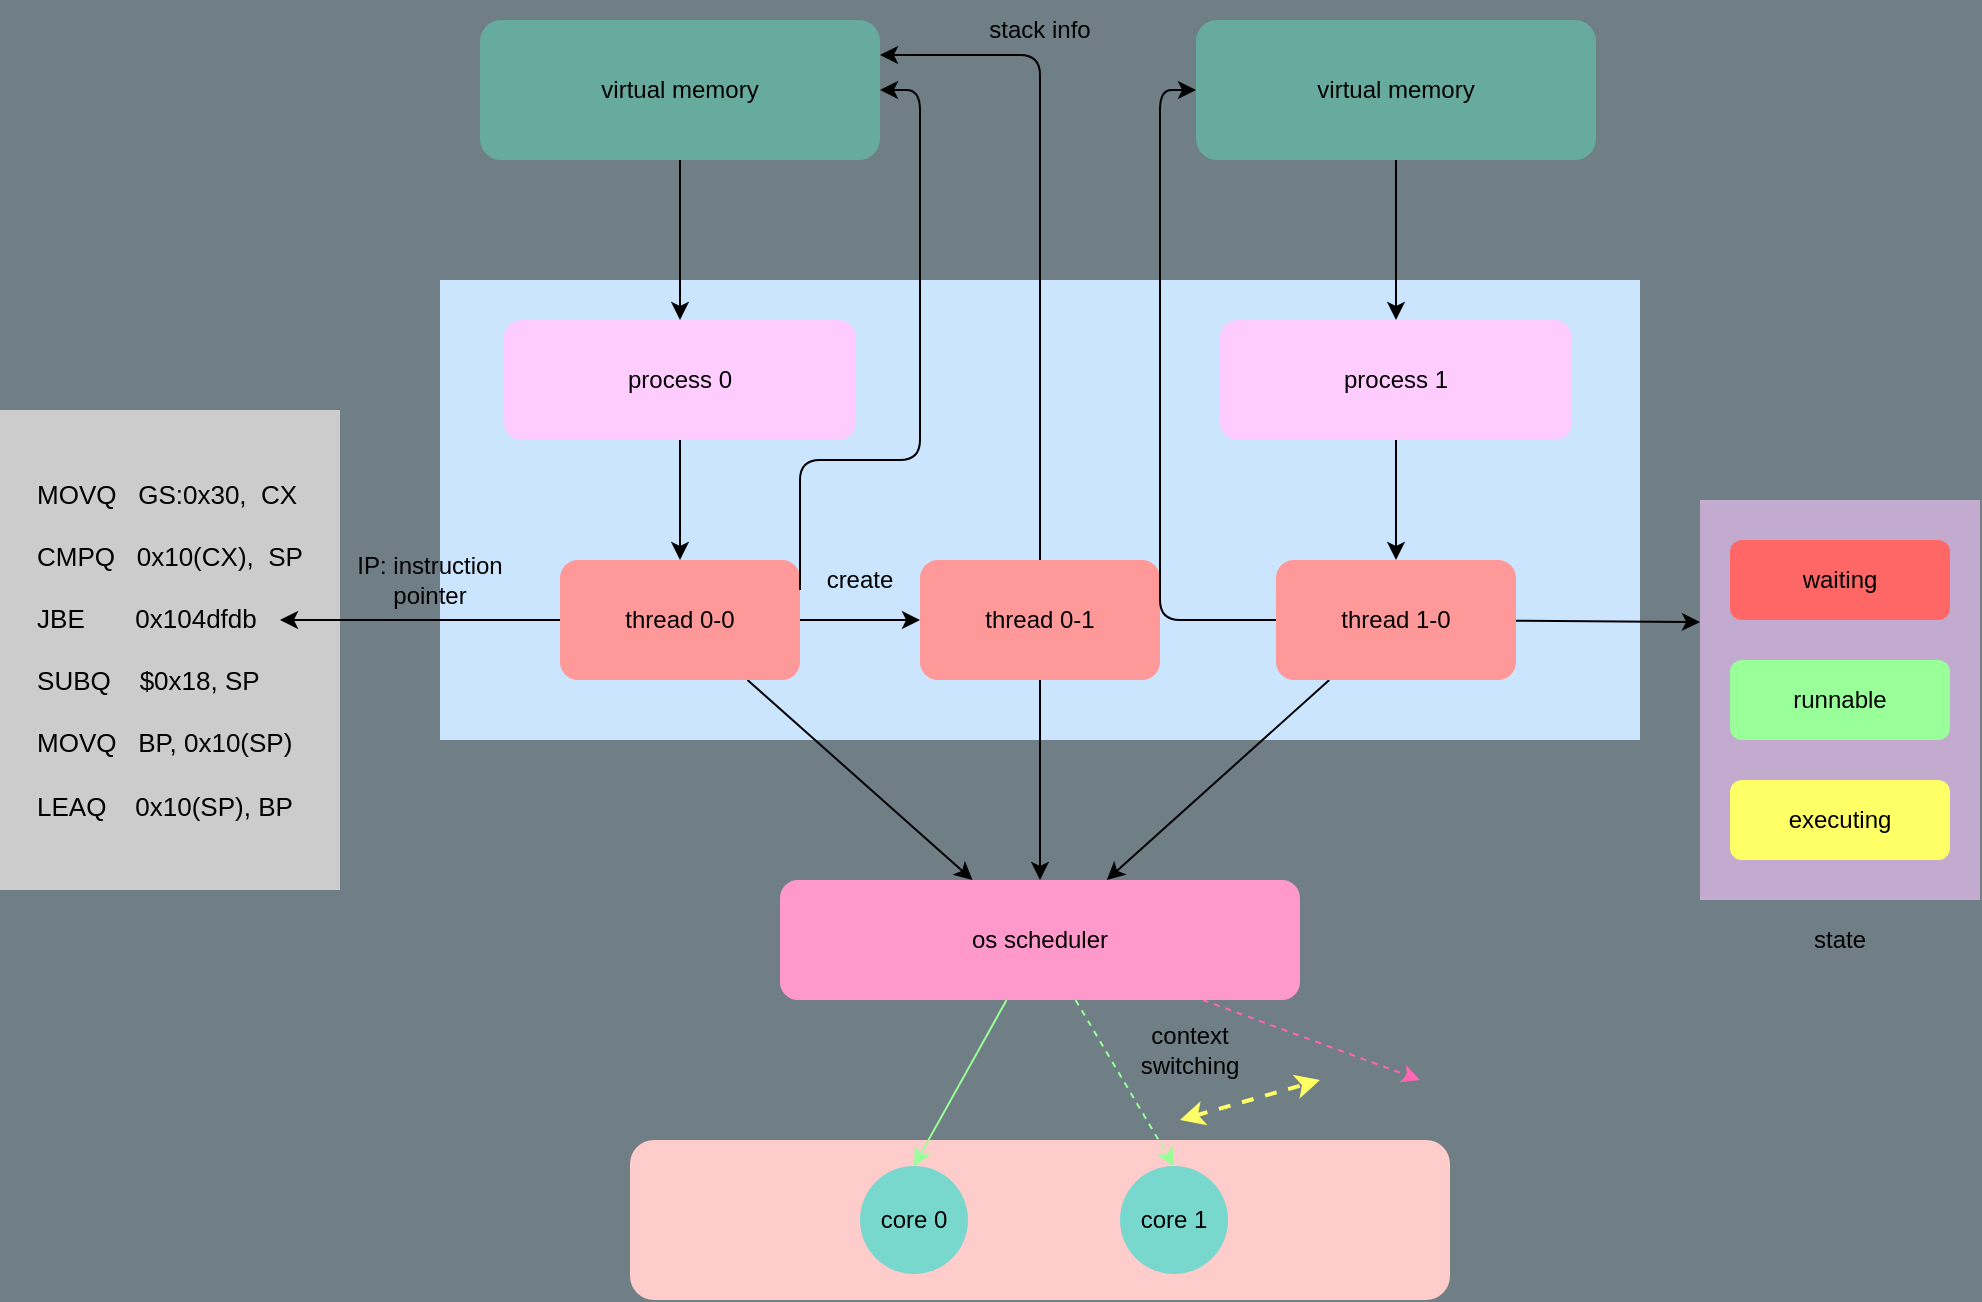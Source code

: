 <mxfile version="13.1.14" type="device"><diagram id="VSArOQDPkqbNzoKQu4Cz" name="第 1 页"><mxGraphModel dx="1951" dy="573" grid="1" gridSize="10" guides="1" tooltips="1" connect="1" arrows="1" fold="1" page="1" pageScale="1" pageWidth="1169" pageHeight="827" background="#707E86" math="0" shadow="0"><root><mxCell id="0"/><mxCell id="1" parent="0"/><mxCell id="eAwTyqdy4qIgQUQSG2y4-43" value="" style="rounded=0;whiteSpace=wrap;html=1;fillColor=#C3ABD0;gradientColor=none;strokeColor=none;" vertex="1" parent="1"><mxGeometry x="790" y="250" width="140" height="200" as="geometry"/></mxCell><mxCell id="eAwTyqdy4qIgQUQSG2y4-22" value="" style="rounded=0;whiteSpace=wrap;html=1;fillColor=#CCE5FF;gradientColor=none;strokeColor=none;" vertex="1" parent="1"><mxGeometry x="160" y="140" width="600" height="230" as="geometry"/></mxCell><mxCell id="eAwTyqdy4qIgQUQSG2y4-1" value="" style="rounded=1;whiteSpace=wrap;html=1;fillColor=#FFCCCC;strokeColor=none;" vertex="1" parent="1"><mxGeometry x="255" y="570" width="410" height="80" as="geometry"/></mxCell><mxCell id="eAwTyqdy4qIgQUQSG2y4-2" value="core 0" style="ellipse;whiteSpace=wrap;html=1;aspect=fixed;fillColor=#79D8CE;gradientColor=none;strokeColor=none;" vertex="1" parent="1"><mxGeometry x="370" y="583" width="54" height="54" as="geometry"/></mxCell><mxCell id="eAwTyqdy4qIgQUQSG2y4-3" value="core 1" style="ellipse;whiteSpace=wrap;html=1;aspect=fixed;fillColor=#79D8CE;gradientColor=none;strokeColor=none;" vertex="1" parent="1"><mxGeometry x="500" y="583" width="54" height="54" as="geometry"/></mxCell><mxCell id="eAwTyqdy4qIgQUQSG2y4-16" style="edgeStyle=orthogonalEdgeStyle;rounded=0;orthogonalLoop=1;jettySize=auto;html=1;exitX=1;exitY=0.5;exitDx=0;exitDy=0;entryX=0;entryY=0.5;entryDx=0;entryDy=0;" edge="1" parent="1" source="eAwTyqdy4qIgQUQSG2y4-7" target="eAwTyqdy4qIgQUQSG2y4-14"><mxGeometry relative="1" as="geometry"/></mxCell><mxCell id="eAwTyqdy4qIgQUQSG2y4-37" style="rounded=1;orthogonalLoop=1;jettySize=auto;html=1;" edge="1" parent="1" source="eAwTyqdy4qIgQUQSG2y4-7" target="eAwTyqdy4qIgQUQSG2y4-21"><mxGeometry relative="1" as="geometry"/></mxCell><mxCell id="eAwTyqdy4qIgQUQSG2y4-7" value="thread 0-0" style="rounded=1;whiteSpace=wrap;html=1;fillColor=#FF9999;gradientColor=none;strokeColor=none;" vertex="1" parent="1"><mxGeometry x="220" y="280" width="120" height="60" as="geometry"/></mxCell><mxCell id="eAwTyqdy4qIgQUQSG2y4-9" value="&lt;p style=&quot;line-height: 230%&quot;&gt;&lt;/p&gt;&lt;div style=&quot;text-align: left ; font-size: 13px&quot;&gt;&lt;font style=&quot;font-size: 13px&quot;&gt;MOVQ&amp;nbsp; &amp;nbsp;GS:0x30,&amp;nbsp; CX&lt;/font&gt;&lt;/div&gt;&lt;div style=&quot;text-align: left ; font-size: 13px&quot;&gt;&lt;font style=&quot;font-size: 13px&quot;&gt;&lt;br&gt;&lt;/font&gt;&lt;/div&gt;&lt;div style=&quot;text-align: left ; font-size: 13px&quot;&gt;&lt;font style=&quot;font-size: 13px&quot;&gt;CMPQ&amp;nbsp; &amp;nbsp;0x10(CX),&amp;nbsp; SP&lt;/font&gt;&lt;/div&gt;&lt;div style=&quot;text-align: left ; font-size: 13px&quot;&gt;&lt;font style=&quot;font-size: 13px&quot;&gt;&lt;br&gt;&lt;/font&gt;&lt;/div&gt;&lt;div style=&quot;text-align: left ; font-size: 13px&quot;&gt;&lt;font style=&quot;font-size: 13px&quot;&gt;JBE&amp;nbsp; &amp;nbsp; &amp;nbsp; &amp;nbsp;0x104dfdb&lt;/font&gt;&lt;/div&gt;&lt;div style=&quot;text-align: left ; font-size: 13px&quot;&gt;&lt;font style=&quot;font-size: 13px&quot;&gt;&lt;br&gt;&lt;/font&gt;&lt;/div&gt;&lt;div style=&quot;text-align: left ; font-size: 13px&quot;&gt;&lt;font style=&quot;font-size: 13px&quot;&gt;SUBQ&amp;nbsp; &amp;nbsp; $0x18, SP&lt;/font&gt;&lt;/div&gt;&lt;div style=&quot;text-align: left ; font-size: 13px&quot;&gt;&lt;font style=&quot;font-size: 13px&quot;&gt;&lt;br&gt;&lt;/font&gt;&lt;/div&gt;&lt;div style=&quot;text-align: left ; font-size: 13px&quot;&gt;&lt;font style=&quot;font-size: 13px&quot;&gt;MOVQ&amp;nbsp; &amp;nbsp;BP, 0x10(SP)&lt;/font&gt;&lt;/div&gt;&lt;div style=&quot;text-align: left ; font-size: 13px&quot;&gt;&lt;font style=&quot;font-size: 13px&quot;&gt;&lt;br&gt;&lt;/font&gt;&lt;/div&gt;&lt;div style=&quot;text-align: left ; font-size: 13px&quot;&gt;&lt;font style=&quot;font-size: 13px&quot;&gt;LEAQ&amp;nbsp; &amp;nbsp; 0x10(SP), BP&lt;/font&gt;&lt;/div&gt;&lt;p&gt;&lt;/p&gt;" style="rounded=0;whiteSpace=wrap;html=1;fillColor=#CCCCCC;gradientColor=none;strokeColor=none;" vertex="1" parent="1"><mxGeometry x="-60" y="205" width="170" height="240" as="geometry"/></mxCell><mxCell id="eAwTyqdy4qIgQUQSG2y4-10" style="edgeStyle=orthogonalEdgeStyle;rounded=0;orthogonalLoop=1;jettySize=auto;html=1;" edge="1" parent="1" source="eAwTyqdy4qIgQUQSG2y4-7"><mxGeometry relative="1" as="geometry"><mxPoint x="80" y="310" as="targetPoint"/></mxGeometry></mxCell><mxCell id="eAwTyqdy4qIgQUQSG2y4-11" value="IP: instruction pointer" style="text;html=1;strokeColor=none;fillColor=none;align=center;verticalAlign=middle;whiteSpace=wrap;rounded=0;" vertex="1" parent="1"><mxGeometry x="110" y="280" width="90" height="20" as="geometry"/></mxCell><mxCell id="eAwTyqdy4qIgQUQSG2y4-13" style="edgeStyle=orthogonalEdgeStyle;rounded=0;orthogonalLoop=1;jettySize=auto;html=1;entryX=0.5;entryY=0;entryDx=0;entryDy=0;" edge="1" parent="1" source="eAwTyqdy4qIgQUQSG2y4-12" target="eAwTyqdy4qIgQUQSG2y4-7"><mxGeometry relative="1" as="geometry"/></mxCell><mxCell id="eAwTyqdy4qIgQUQSG2y4-12" value="process 0" style="rounded=1;whiteSpace=wrap;html=1;fillColor=#FFCCFF;gradientColor=none;strokeColor=none;" vertex="1" parent="1"><mxGeometry x="192" y="160" width="176" height="60" as="geometry"/></mxCell><mxCell id="eAwTyqdy4qIgQUQSG2y4-34" style="edgeStyle=orthogonalEdgeStyle;rounded=1;orthogonalLoop=1;jettySize=auto;html=1;entryX=1;entryY=0.25;entryDx=0;entryDy=0;exitX=0.5;exitY=0;exitDx=0;exitDy=0;" edge="1" parent="1" source="eAwTyqdy4qIgQUQSG2y4-14" target="eAwTyqdy4qIgQUQSG2y4-25"><mxGeometry relative="1" as="geometry"/></mxCell><mxCell id="eAwTyqdy4qIgQUQSG2y4-38" style="edgeStyle=none;rounded=1;orthogonalLoop=1;jettySize=auto;html=1;entryX=0.5;entryY=0;entryDx=0;entryDy=0;" edge="1" parent="1" source="eAwTyqdy4qIgQUQSG2y4-14" target="eAwTyqdy4qIgQUQSG2y4-21"><mxGeometry relative="1" as="geometry"/></mxCell><mxCell id="eAwTyqdy4qIgQUQSG2y4-14" value="thread 0-1" style="rounded=1;whiteSpace=wrap;html=1;fillColor=#FF9999;gradientColor=none;strokeColor=none;" vertex="1" parent="1"><mxGeometry x="400" y="280" width="120" height="60" as="geometry"/></mxCell><mxCell id="eAwTyqdy4qIgQUQSG2y4-17" value="create" style="text;html=1;strokeColor=none;fillColor=none;align=center;verticalAlign=middle;whiteSpace=wrap;rounded=0;" vertex="1" parent="1"><mxGeometry x="350" y="280" width="40" height="20" as="geometry"/></mxCell><mxCell id="eAwTyqdy4qIgQUQSG2y4-35" style="edgeStyle=orthogonalEdgeStyle;rounded=1;orthogonalLoop=1;jettySize=auto;html=1;entryX=0;entryY=0.5;entryDx=0;entryDy=0;exitX=0;exitY=0.5;exitDx=0;exitDy=0;" edge="1" parent="1" source="eAwTyqdy4qIgQUQSG2y4-18" target="eAwTyqdy4qIgQUQSG2y4-30"><mxGeometry relative="1" as="geometry"><Array as="points"><mxPoint x="520" y="310"/><mxPoint x="520" y="45"/></Array></mxGeometry></mxCell><mxCell id="eAwTyqdy4qIgQUQSG2y4-39" style="edgeStyle=none;rounded=1;orthogonalLoop=1;jettySize=auto;html=1;" edge="1" parent="1" source="eAwTyqdy4qIgQUQSG2y4-18" target="eAwTyqdy4qIgQUQSG2y4-21"><mxGeometry relative="1" as="geometry"/></mxCell><mxCell id="eAwTyqdy4qIgQUQSG2y4-50" style="edgeStyle=none;rounded=1;orthogonalLoop=1;jettySize=auto;html=1;entryX=0;entryY=0.305;entryDx=0;entryDy=0;entryPerimeter=0;" edge="1" parent="1" source="eAwTyqdy4qIgQUQSG2y4-18" target="eAwTyqdy4qIgQUQSG2y4-43"><mxGeometry relative="1" as="geometry"/></mxCell><mxCell id="eAwTyqdy4qIgQUQSG2y4-18" value="thread 1-0" style="rounded=1;whiteSpace=wrap;html=1;fillColor=#FF9999;gradientColor=none;strokeColor=none;" vertex="1" parent="1"><mxGeometry x="578" y="280" width="120" height="60" as="geometry"/></mxCell><mxCell id="eAwTyqdy4qIgQUQSG2y4-19" style="edgeStyle=orthogonalEdgeStyle;rounded=0;orthogonalLoop=1;jettySize=auto;html=1;entryX=0.5;entryY=0;entryDx=0;entryDy=0;" edge="1" parent="1" source="eAwTyqdy4qIgQUQSG2y4-20" target="eAwTyqdy4qIgQUQSG2y4-18"><mxGeometry relative="1" as="geometry"/></mxCell><mxCell id="eAwTyqdy4qIgQUQSG2y4-20" value="process 1" style="rounded=1;whiteSpace=wrap;html=1;fillColor=#FFCCFF;gradientColor=none;strokeColor=none;" vertex="1" parent="1"><mxGeometry x="550" y="160" width="176" height="60" as="geometry"/></mxCell><mxCell id="eAwTyqdy4qIgQUQSG2y4-40" style="edgeStyle=none;rounded=1;orthogonalLoop=1;jettySize=auto;html=1;entryX=0.5;entryY=0;entryDx=0;entryDy=0;strokeColor=#99FF99;" edge="1" parent="1" source="eAwTyqdy4qIgQUQSG2y4-21" target="eAwTyqdy4qIgQUQSG2y4-2"><mxGeometry relative="1" as="geometry"/></mxCell><mxCell id="eAwTyqdy4qIgQUQSG2y4-41" style="edgeStyle=none;rounded=1;orthogonalLoop=1;jettySize=auto;html=1;dashed=1;strokeColor=#FF66B3;" edge="1" parent="1" source="eAwTyqdy4qIgQUQSG2y4-21"><mxGeometry relative="1" as="geometry"><mxPoint x="650" y="540" as="targetPoint"/></mxGeometry></mxCell><mxCell id="eAwTyqdy4qIgQUQSG2y4-42" style="edgeStyle=none;rounded=1;orthogonalLoop=1;jettySize=auto;html=1;entryX=0.5;entryY=0;entryDx=0;entryDy=0;dashed=1;strokeColor=#99FF99;" edge="1" parent="1" source="eAwTyqdy4qIgQUQSG2y4-21" target="eAwTyqdy4qIgQUQSG2y4-3"><mxGeometry relative="1" as="geometry"/></mxCell><mxCell id="eAwTyqdy4qIgQUQSG2y4-21" value="os scheduler" style="rounded=1;whiteSpace=wrap;html=1;fillColor=#FF99CC;gradientColor=none;strokeColor=none;" vertex="1" parent="1"><mxGeometry x="330" y="440" width="260" height="60" as="geometry"/></mxCell><mxCell id="eAwTyqdy4qIgQUQSG2y4-29" style="edgeStyle=orthogonalEdgeStyle;rounded=0;orthogonalLoop=1;jettySize=auto;html=1;" edge="1" parent="1" source="eAwTyqdy4qIgQUQSG2y4-25" target="eAwTyqdy4qIgQUQSG2y4-12"><mxGeometry relative="1" as="geometry"/></mxCell><mxCell id="eAwTyqdy4qIgQUQSG2y4-25" value="virtual memory" style="rounded=1;whiteSpace=wrap;html=1;fillColor=#67AB9F;gradientColor=none;strokeColor=none;" vertex="1" parent="1"><mxGeometry x="180" y="10" width="200" height="70" as="geometry"/></mxCell><mxCell id="eAwTyqdy4qIgQUQSG2y4-31" style="edgeStyle=orthogonalEdgeStyle;rounded=0;orthogonalLoop=1;jettySize=auto;html=1;entryX=0.5;entryY=0;entryDx=0;entryDy=0;" edge="1" parent="1" source="eAwTyqdy4qIgQUQSG2y4-30" target="eAwTyqdy4qIgQUQSG2y4-20"><mxGeometry relative="1" as="geometry"/></mxCell><mxCell id="eAwTyqdy4qIgQUQSG2y4-30" value="virtual memory" style="rounded=1;whiteSpace=wrap;html=1;fillColor=#67AB9F;gradientColor=none;strokeColor=none;" vertex="1" parent="1"><mxGeometry x="538" y="10" width="200" height="70" as="geometry"/></mxCell><mxCell id="eAwTyqdy4qIgQUQSG2y4-32" style="edgeStyle=orthogonalEdgeStyle;orthogonalLoop=1;jettySize=auto;html=1;exitX=1;exitY=0.25;exitDx=0;exitDy=0;entryX=1;entryY=0.5;entryDx=0;entryDy=0;rounded=1;" edge="1" parent="1" source="eAwTyqdy4qIgQUQSG2y4-7" target="eAwTyqdy4qIgQUQSG2y4-25"><mxGeometry relative="1" as="geometry"><Array as="points"><mxPoint x="340" y="230"/><mxPoint x="400" y="230"/><mxPoint x="400" y="45"/></Array></mxGeometry></mxCell><mxCell id="eAwTyqdy4qIgQUQSG2y4-36" value="stack info" style="text;html=1;strokeColor=none;fillColor=none;align=center;verticalAlign=middle;whiteSpace=wrap;rounded=0;" vertex="1" parent="1"><mxGeometry x="420" width="80" height="30" as="geometry"/></mxCell><mxCell id="eAwTyqdy4qIgQUQSG2y4-44" value="waiting" style="rounded=1;whiteSpace=wrap;html=1;fillColor=#FF6666;gradientColor=none;strokeColor=none;" vertex="1" parent="1"><mxGeometry x="805" y="270" width="110" height="40" as="geometry"/></mxCell><mxCell id="eAwTyqdy4qIgQUQSG2y4-45" value="runnable" style="rounded=1;whiteSpace=wrap;html=1;fillColor=#99FF99;gradientColor=none;strokeColor=none;" vertex="1" parent="1"><mxGeometry x="805" y="330" width="110" height="40" as="geometry"/></mxCell><mxCell id="eAwTyqdy4qIgQUQSG2y4-46" value="executing" style="rounded=1;whiteSpace=wrap;html=1;fillColor=#FFFF66;gradientColor=none;strokeColor=none;" vertex="1" parent="1"><mxGeometry x="805" y="390" width="110" height="40" as="geometry"/></mxCell><mxCell id="eAwTyqdy4qIgQUQSG2y4-49" value="state" style="text;html=1;strokeColor=none;fillColor=none;align=center;verticalAlign=middle;whiteSpace=wrap;rounded=0;" vertex="1" parent="1"><mxGeometry x="840" y="460" width="40" height="20" as="geometry"/></mxCell><mxCell id="eAwTyqdy4qIgQUQSG2y4-52" value="context&lt;br&gt;switching" style="text;html=1;strokeColor=none;fillColor=none;align=center;verticalAlign=middle;whiteSpace=wrap;rounded=0;" vertex="1" parent="1"><mxGeometry x="500" y="510" width="70" height="30" as="geometry"/></mxCell><mxCell id="eAwTyqdy4qIgQUQSG2y4-53" style="edgeStyle=none;rounded=1;orthogonalLoop=1;jettySize=auto;html=1;dashed=1;strokeColor=#FFFF66;startArrow=classic;startFill=1;strokeWidth=2;" edge="1" parent="1"><mxGeometry relative="1" as="geometry"><mxPoint x="530" y="560" as="sourcePoint"/><mxPoint x="600" y="540" as="targetPoint"/></mxGeometry></mxCell></root></mxGraphModel></diagram></mxfile>